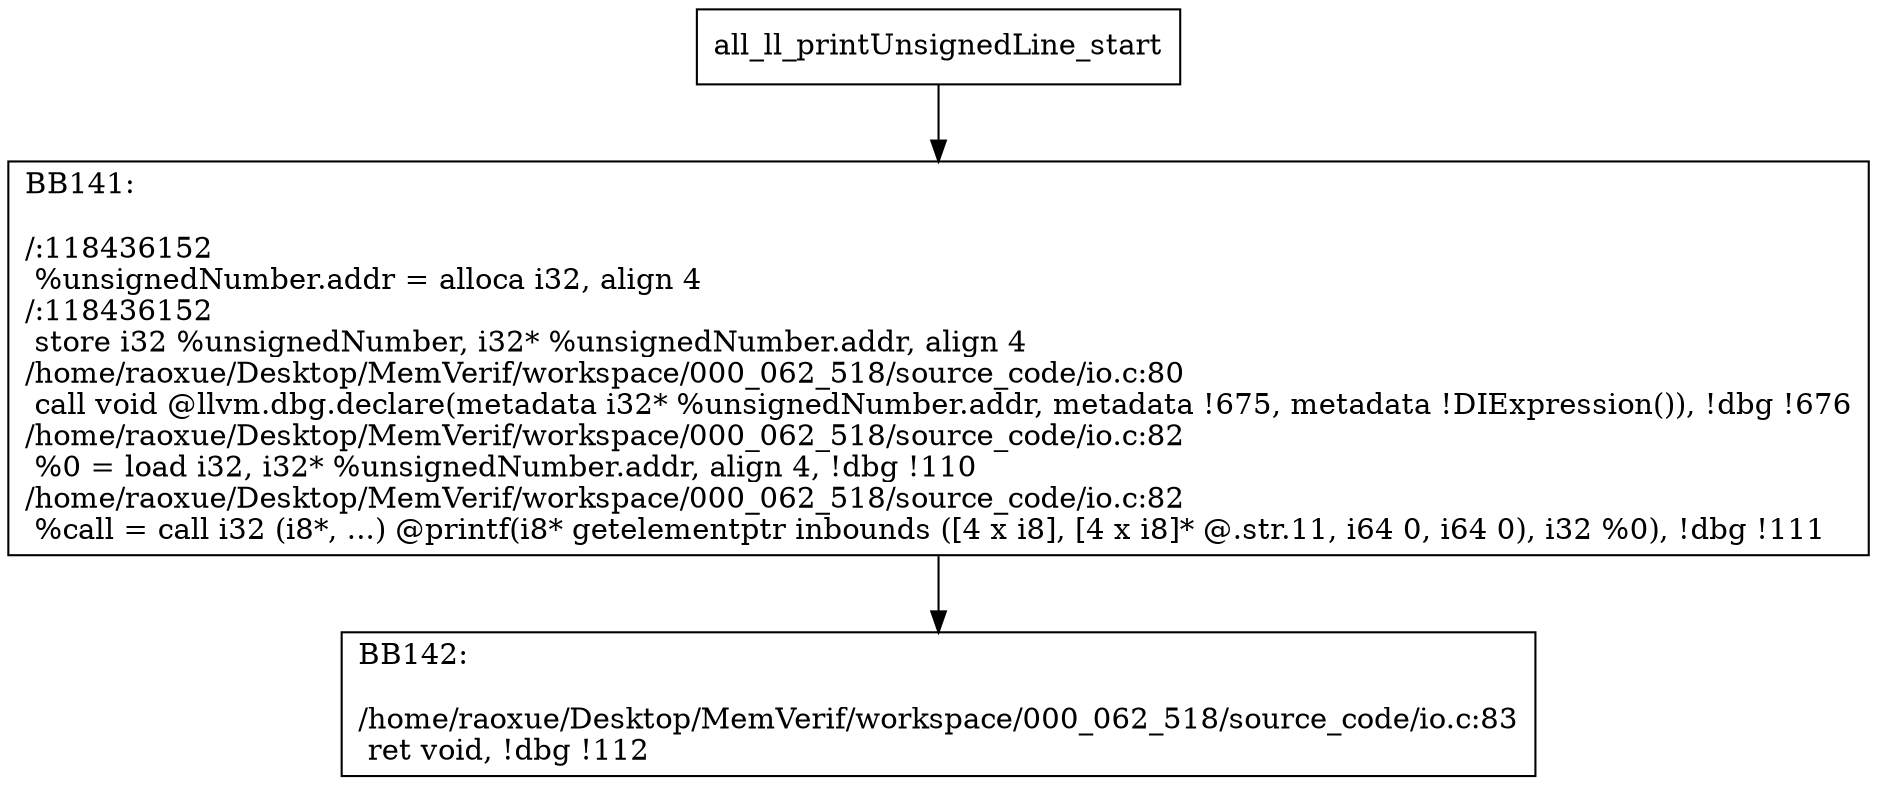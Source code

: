 digraph "CFG for'all_ll_printUnsignedLine' function" {
	BBall_ll_printUnsignedLine_start[shape=record,label="{all_ll_printUnsignedLine_start}"];
	BBall_ll_printUnsignedLine_start-> all_ll_printUnsignedLineBB141;
	all_ll_printUnsignedLineBB141 [shape=record, label="{BB141:\l\l/:118436152\l
  %unsignedNumber.addr = alloca i32, align 4\l
/:118436152\l
  store i32 %unsignedNumber, i32* %unsignedNumber.addr, align 4\l
/home/raoxue/Desktop/MemVerif/workspace/000_062_518/source_code/io.c:80\l
  call void @llvm.dbg.declare(metadata i32* %unsignedNumber.addr, metadata !675, metadata !DIExpression()), !dbg !676\l
/home/raoxue/Desktop/MemVerif/workspace/000_062_518/source_code/io.c:82\l
  %0 = load i32, i32* %unsignedNumber.addr, align 4, !dbg !110\l
/home/raoxue/Desktop/MemVerif/workspace/000_062_518/source_code/io.c:82\l
  %call = call i32 (i8*, ...) @printf(i8* getelementptr inbounds ([4 x i8], [4 x i8]* @.str.11, i64 0, i64 0), i32 %0), !dbg !111\l
}"];
	all_ll_printUnsignedLineBB141-> all_ll_printUnsignedLineBB142;
	all_ll_printUnsignedLineBB142 [shape=record, label="{BB142:\l\l/home/raoxue/Desktop/MemVerif/workspace/000_062_518/source_code/io.c:83\l
  ret void, !dbg !112\l
}"];
}
